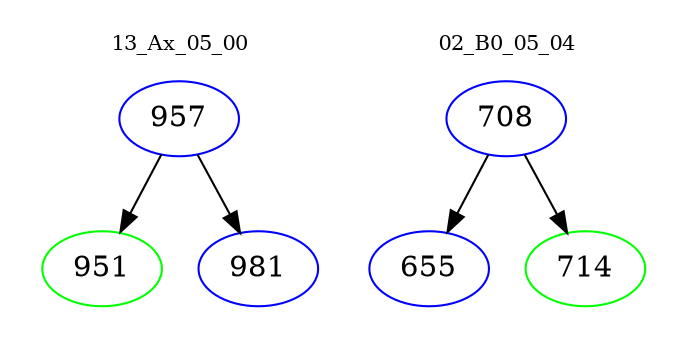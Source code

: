 digraph{
subgraph cluster_0 {
color = white
label = "13_Ax_05_00";
fontsize=10;
T0_957 [label="957", color="blue"]
T0_957 -> T0_951 [color="black"]
T0_951 [label="951", color="green"]
T0_957 -> T0_981 [color="black"]
T0_981 [label="981", color="blue"]
}
subgraph cluster_1 {
color = white
label = "02_B0_05_04";
fontsize=10;
T1_708 [label="708", color="blue"]
T1_708 -> T1_655 [color="black"]
T1_655 [label="655", color="blue"]
T1_708 -> T1_714 [color="black"]
T1_714 [label="714", color="green"]
}
}
